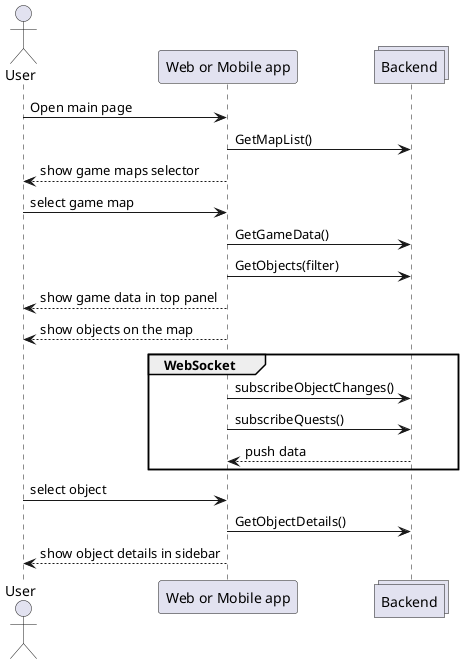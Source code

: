 @startuml

actor User
participant "Web or Mobile app" as WebApp
collections Backend

User-> WebApp : Open main page
WebApp->Backend: GetMapList()
WebApp-->User: show game maps selector

User->WebApp: select game map
WebApp->Backend: GetGameData()
WebApp->Backend: GetObjects(filter)
WebApp-->User: show game data in top panel
WebApp-->User: show objects on the map

group WebSocket
WebApp->Backend: subscribeObjectChanges()
WebApp->Backend: subscribeQuests()
Backend-->WebApp: push data

end

User->WebApp: select object
WebApp->Backend: GetObjectDetails()
WebApp-->User: show object details in sidebar


@enduml
